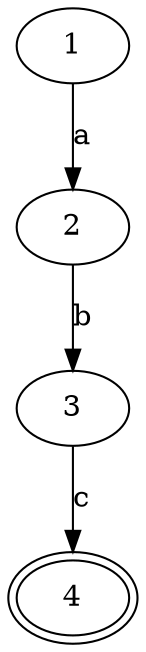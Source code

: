 digraph {
  1 [role="start"]
  4 [role="end",peripheries=2]

  1   -> 2  [label="a"];
  2   -> 3  [label="b"];
  3   -> 4  [label="c"];
}
